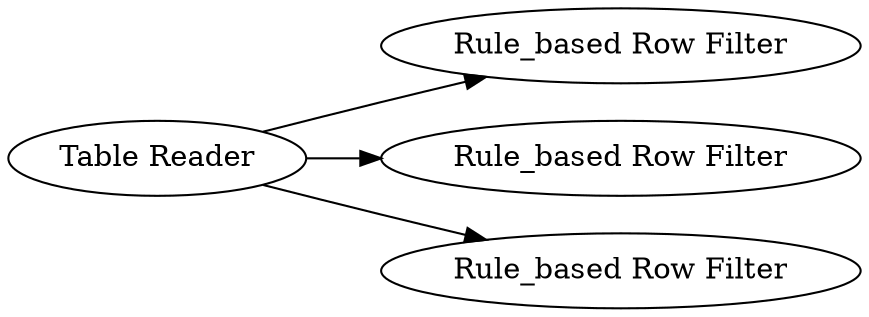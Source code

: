 digraph {
	8 -> 3
	8 -> 1
	8 -> 4
	1 [label="Rule_based Row Filter"]
	4 [label="Rule_based Row Filter"]
	3 [label="Rule_based Row Filter"]
	8 [label="Table Reader"]
	rankdir=LR
}
